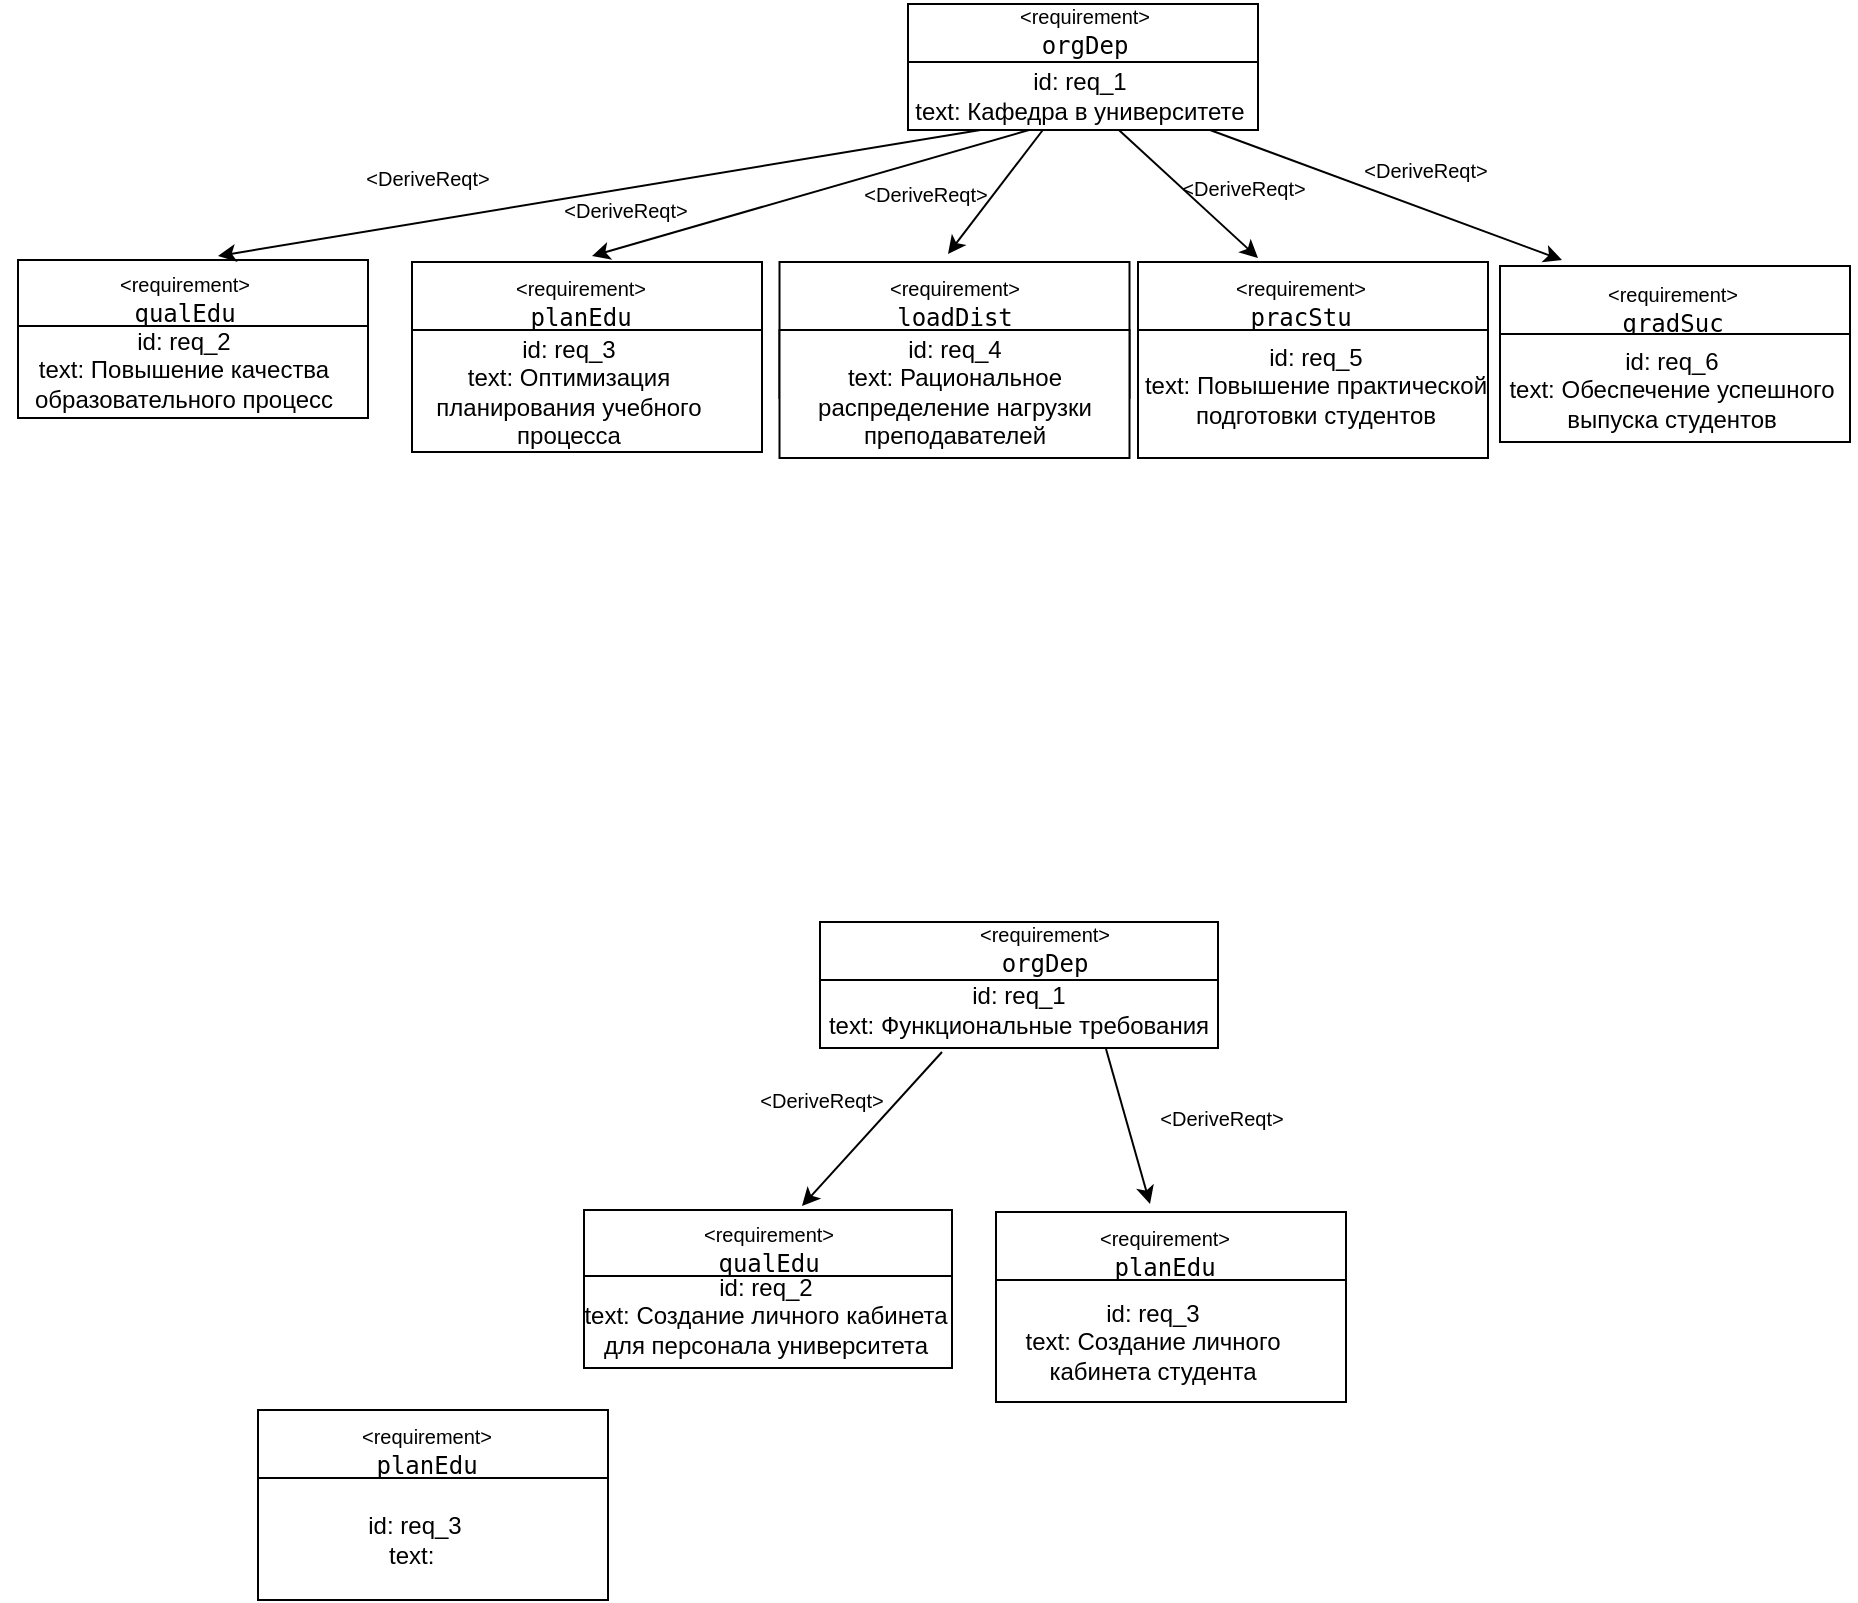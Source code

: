 <mxfile version="28.2.5">
  <diagram name="Страница — 1" id="s6hNpi6UIj9Zz_gJiDK7">
    <mxGraphModel dx="1569" dy="673" grid="0" gridSize="10" guides="1" tooltips="1" connect="1" arrows="1" fold="1" page="0" pageScale="1" pageWidth="827" pageHeight="1169" math="0" shadow="0">
      <root>
        <mxCell id="0" />
        <mxCell id="1" parent="0" />
        <mxCell id="D-G-Lrd-E9WRLLtAbxsh-1" value="" style="rounded=0;whiteSpace=wrap;html=1;" vertex="1" parent="1">
          <mxGeometry x="445" y="24" width="175" height="63" as="geometry" />
        </mxCell>
        <mxCell id="D-G-Lrd-E9WRLLtAbxsh-4" value="&lt;font style=&quot;font-size: 10px;&quot;&gt;&amp;lt;requirement&amp;gt;&lt;/font&gt;&lt;div&gt;&lt;code data-end=&quot;144&quot; data-start=&quot;136&quot;&gt;orgDep&lt;/code&gt;&lt;/div&gt;" style="text;html=1;align=center;verticalAlign=middle;whiteSpace=wrap;rounded=0;" vertex="1" parent="1">
          <mxGeometry x="500.75" y="27" width="65" height="19" as="geometry" />
        </mxCell>
        <mxCell id="D-G-Lrd-E9WRLLtAbxsh-5" value="" style="rounded=0;whiteSpace=wrap;html=1;" vertex="1" parent="1">
          <mxGeometry x="445" y="53" width="175" height="34" as="geometry" />
        </mxCell>
        <mxCell id="D-G-Lrd-E9WRLLtAbxsh-6" value="id: req_1&lt;div&gt;text: Кафедра в университете&lt;/div&gt;" style="text;html=1;align=center;verticalAlign=middle;whiteSpace=wrap;rounded=0;" vertex="1" parent="1">
          <mxGeometry x="411" y="55" width="240" height="30" as="geometry" />
        </mxCell>
        <mxCell id="D-G-Lrd-E9WRLLtAbxsh-19" value="" style="rounded=0;whiteSpace=wrap;html=1;" vertex="1" parent="1">
          <mxGeometry y="152" width="175" height="71" as="geometry" />
        </mxCell>
        <mxCell id="D-G-Lrd-E9WRLLtAbxsh-20" value="&lt;font style=&quot;font-size: 10px;&quot;&gt;&amp;lt;requirement&amp;gt;&lt;/font&gt;&lt;div&gt;&lt;code data-end=&quot;191&quot; data-start=&quot;182&quot;&gt;qualEdu&lt;/code&gt;&lt;/div&gt;" style="text;html=1;align=center;verticalAlign=middle;whiteSpace=wrap;rounded=0;" vertex="1" parent="1">
          <mxGeometry x="50.5" y="161" width="65" height="19" as="geometry" />
        </mxCell>
        <mxCell id="D-G-Lrd-E9WRLLtAbxsh-21" value="" style="rounded=0;whiteSpace=wrap;html=1;" vertex="1" parent="1">
          <mxGeometry y="185" width="175" height="46" as="geometry" />
        </mxCell>
        <mxCell id="D-G-Lrd-E9WRLLtAbxsh-22" value="id: req_2&lt;div&gt;text:&amp;nbsp;Повышение качества образовательного процесс&lt;br&gt;&lt;/div&gt;" style="text;html=1;align=center;verticalAlign=middle;whiteSpace=wrap;rounded=0;" vertex="1" parent="1">
          <mxGeometry x="-9" y="187" width="184" height="40.25" as="geometry" />
        </mxCell>
        <mxCell id="D-G-Lrd-E9WRLLtAbxsh-23" value="" style="rounded=0;whiteSpace=wrap;html=1;" vertex="1" parent="1">
          <mxGeometry x="197" y="153" width="175" height="68" as="geometry" />
        </mxCell>
        <mxCell id="D-G-Lrd-E9WRLLtAbxsh-24" value="&lt;font style=&quot;font-size: 10px;&quot;&gt;&amp;lt;requirement&amp;gt;&lt;/font&gt;&lt;div&gt;&lt;code data-end=&quot;239&quot; data-start=&quot;230&quot;&gt;planEdu&lt;/code&gt;&lt;/div&gt;" style="text;html=1;align=center;verticalAlign=middle;whiteSpace=wrap;rounded=0;" vertex="1" parent="1">
          <mxGeometry x="249" y="163" width="65" height="19" as="geometry" />
        </mxCell>
        <mxCell id="D-G-Lrd-E9WRLLtAbxsh-25" value="" style="rounded=0;whiteSpace=wrap;html=1;" vertex="1" parent="1">
          <mxGeometry x="197" y="187" width="175" height="61" as="geometry" />
        </mxCell>
        <mxCell id="D-G-Lrd-E9WRLLtAbxsh-26" value="id: req_3&lt;div&gt;text:&amp;nbsp;Оптимизация планирования учебного процесса&lt;/div&gt;" style="text;html=1;align=center;verticalAlign=middle;whiteSpace=wrap;rounded=0;" vertex="1" parent="1">
          <mxGeometry x="184" y="199.5" width="182.5" height="36" as="geometry" />
        </mxCell>
        <mxCell id="D-G-Lrd-E9WRLLtAbxsh-27" value="" style="rounded=0;whiteSpace=wrap;html=1;" vertex="1" parent="1">
          <mxGeometry x="380.75" y="153" width="175" height="68" as="geometry" />
        </mxCell>
        <mxCell id="D-G-Lrd-E9WRLLtAbxsh-28" value="&lt;font style=&quot;font-size: 10px;&quot;&gt;&amp;lt;requirement&amp;gt;&lt;/font&gt;&lt;div&gt;&lt;code data-end=&quot;286&quot; data-start=&quot;276&quot;&gt;loadDist&lt;/code&gt;&lt;/div&gt;" style="text;html=1;align=center;verticalAlign=middle;whiteSpace=wrap;rounded=0;" vertex="1" parent="1">
          <mxGeometry x="435.75" y="163" width="65" height="19" as="geometry" />
        </mxCell>
        <mxCell id="D-G-Lrd-E9WRLLtAbxsh-29" value="" style="rounded=0;whiteSpace=wrap;html=1;" vertex="1" parent="1">
          <mxGeometry x="380.75" y="187" width="175" height="64" as="geometry" />
        </mxCell>
        <mxCell id="D-G-Lrd-E9WRLLtAbxsh-30" value="id: req_4&lt;div&gt;text:&amp;nbsp;Рациональное распределение нагрузки преподавателей&lt;/div&gt;" style="text;html=1;align=center;verticalAlign=middle;whiteSpace=wrap;rounded=0;" vertex="1" parent="1">
          <mxGeometry x="375.5" y="202.5" width="184.5" height="30" as="geometry" />
        </mxCell>
        <mxCell id="D-G-Lrd-E9WRLLtAbxsh-31" value="" style="rounded=0;whiteSpace=wrap;html=1;" vertex="1" parent="1">
          <mxGeometry x="560" y="153" width="175" height="68" as="geometry" />
        </mxCell>
        <mxCell id="D-G-Lrd-E9WRLLtAbxsh-32" value="&lt;font style=&quot;font-size: 10px;&quot;&gt;&amp;lt;requirement&amp;gt;&lt;/font&gt;&lt;div&gt;&lt;code data-end=&quot;336&quot; data-start=&quot;327&quot;&gt;pracStu&lt;/code&gt;&lt;/div&gt;" style="text;html=1;align=center;verticalAlign=middle;whiteSpace=wrap;rounded=0;" vertex="1" parent="1">
          <mxGeometry x="609" y="163" width="65" height="19" as="geometry" />
        </mxCell>
        <mxCell id="D-G-Lrd-E9WRLLtAbxsh-33" value="" style="rounded=0;whiteSpace=wrap;html=1;" vertex="1" parent="1">
          <mxGeometry x="560" y="187" width="175" height="64" as="geometry" />
        </mxCell>
        <mxCell id="D-G-Lrd-E9WRLLtAbxsh-34" value="id: req_5&lt;div&gt;text:&amp;nbsp;Повышение практической подготовки студентов&lt;/div&gt;" style="text;html=1;align=center;verticalAlign=middle;whiteSpace=wrap;rounded=0;" vertex="1" parent="1">
          <mxGeometry x="557" y="199.5" width="184" height="30" as="geometry" />
        </mxCell>
        <mxCell id="D-G-Lrd-E9WRLLtAbxsh-35" value="" style="rounded=0;whiteSpace=wrap;html=1;" vertex="1" parent="1">
          <mxGeometry x="741" y="155" width="175" height="68" as="geometry" />
        </mxCell>
        <mxCell id="D-G-Lrd-E9WRLLtAbxsh-36" value="&lt;font style=&quot;font-size: 10px;&quot;&gt;&amp;lt;requirement&amp;gt;&lt;/font&gt;&lt;div&gt;&lt;code data-end=&quot;382&quot; data-start=&quot;373&quot;&gt;gradSuc&lt;/code&gt;&lt;/div&gt;" style="text;html=1;align=center;verticalAlign=middle;whiteSpace=wrap;rounded=0;" vertex="1" parent="1">
          <mxGeometry x="794.5" y="166" width="65" height="19" as="geometry" />
        </mxCell>
        <mxCell id="D-G-Lrd-E9WRLLtAbxsh-37" value="" style="rounded=0;whiteSpace=wrap;html=1;" vertex="1" parent="1">
          <mxGeometry x="741" y="189" width="175" height="54" as="geometry" />
        </mxCell>
        <mxCell id="D-G-Lrd-E9WRLLtAbxsh-38" value="id: req_6&lt;div&gt;text:&amp;nbsp;Обеспечение успешного выпуска студентов&lt;/div&gt;" style="text;html=1;align=center;verticalAlign=middle;whiteSpace=wrap;rounded=0;" vertex="1" parent="1">
          <mxGeometry x="735" y="197.5" width="184" height="38" as="geometry" />
        </mxCell>
        <mxCell id="D-G-Lrd-E9WRLLtAbxsh-59" style="edgeStyle=orthogonalEdgeStyle;rounded=0;orthogonalLoop=1;jettySize=auto;html=1;exitX=0.5;exitY=1;exitDx=0;exitDy=0;" edge="1" parent="1" source="D-G-Lrd-E9WRLLtAbxsh-22" target="D-G-Lrd-E9WRLLtAbxsh-22">
          <mxGeometry relative="1" as="geometry" />
        </mxCell>
        <mxCell id="D-G-Lrd-E9WRLLtAbxsh-64" value="" style="endArrow=classic;html=1;rounded=0;exitX=0.452;exitY=0.973;exitDx=0;exitDy=0;exitPerimeter=0;" edge="1" parent="1">
          <mxGeometry width="50" height="50" relative="1" as="geometry">
            <mxPoint x="481.23" y="87.0" as="sourcePoint" />
            <mxPoint x="100" y="150" as="targetPoint" />
          </mxGeometry>
        </mxCell>
        <mxCell id="D-G-Lrd-E9WRLLtAbxsh-65" value="" style="endArrow=classic;html=1;rounded=0;exitX=0.5;exitY=1;exitDx=0;exitDy=0;" edge="1" parent="1">
          <mxGeometry width="50" height="50" relative="1" as="geometry">
            <mxPoint x="505.5" y="87" as="sourcePoint" />
            <mxPoint x="287" y="150" as="targetPoint" />
          </mxGeometry>
        </mxCell>
        <mxCell id="D-G-Lrd-E9WRLLtAbxsh-66" value="" style="endArrow=classic;html=1;rounded=0;" edge="1" parent="1">
          <mxGeometry width="50" height="50" relative="1" as="geometry">
            <mxPoint x="512.41" y="87" as="sourcePoint" />
            <mxPoint x="465" y="149" as="targetPoint" />
          </mxGeometry>
        </mxCell>
        <mxCell id="D-G-Lrd-E9WRLLtAbxsh-67" value="" style="endArrow=classic;html=1;rounded=0;exitX=0.581;exitY=1.067;exitDx=0;exitDy=0;exitPerimeter=0;" edge="1" parent="1" source="D-G-Lrd-E9WRLLtAbxsh-6">
          <mxGeometry width="50" height="50" relative="1" as="geometry">
            <mxPoint x="487.41" y="362" as="sourcePoint" />
            <mxPoint x="620" y="151" as="targetPoint" />
          </mxGeometry>
        </mxCell>
        <mxCell id="D-G-Lrd-E9WRLLtAbxsh-68" value="" style="endArrow=classic;html=1;rounded=0;exitX=0.797;exitY=1.161;exitDx=0;exitDy=0;exitPerimeter=0;" edge="1" parent="1">
          <mxGeometry width="50" height="50" relative="1" as="geometry">
            <mxPoint x="596.0" y="87.0" as="sourcePoint" />
            <mxPoint x="772" y="152" as="targetPoint" />
          </mxGeometry>
        </mxCell>
        <mxCell id="D-G-Lrd-E9WRLLtAbxsh-69" value="&lt;font style=&quot;font-size: 10px;&quot;&gt;&amp;lt;DeriveReqt&amp;gt;&lt;/font&gt;" style="text;html=1;align=center;verticalAlign=middle;whiteSpace=wrap;rounded=0;" vertex="1" parent="1">
          <mxGeometry x="175" y="96" width="60" height="30" as="geometry" />
        </mxCell>
        <mxCell id="D-G-Lrd-E9WRLLtAbxsh-70" value="&lt;font style=&quot;font-size: 10px;&quot;&gt;&amp;lt;DeriveReqt&amp;gt;&lt;/font&gt;" style="text;html=1;align=center;verticalAlign=middle;whiteSpace=wrap;rounded=0;" vertex="1" parent="1">
          <mxGeometry x="583" y="101" width="60" height="30" as="geometry" />
        </mxCell>
        <mxCell id="D-G-Lrd-E9WRLLtAbxsh-71" value="&lt;font style=&quot;font-size: 10px;&quot;&gt;&amp;lt;DeriveReqt&amp;gt;&lt;/font&gt;" style="text;html=1;align=center;verticalAlign=middle;whiteSpace=wrap;rounded=0;" vertex="1" parent="1">
          <mxGeometry x="274" y="112" width="60" height="30" as="geometry" />
        </mxCell>
        <mxCell id="D-G-Lrd-E9WRLLtAbxsh-72" value="&lt;font style=&quot;font-size: 10px;&quot;&gt;&amp;lt;DeriveReqt&amp;gt;&lt;/font&gt;" style="text;html=1;align=center;verticalAlign=middle;whiteSpace=wrap;rounded=0;" vertex="1" parent="1">
          <mxGeometry x="674" y="92" width="60" height="30" as="geometry" />
        </mxCell>
        <mxCell id="D-G-Lrd-E9WRLLtAbxsh-73" value="&lt;font style=&quot;font-size: 10px;&quot;&gt;&amp;lt;DeriveReqt&amp;gt;&lt;/font&gt;" style="text;html=1;align=center;verticalAlign=middle;whiteSpace=wrap;rounded=0;" vertex="1" parent="1">
          <mxGeometry x="424" y="104" width="60" height="30" as="geometry" />
        </mxCell>
        <mxCell id="D-G-Lrd-E9WRLLtAbxsh-74" value="" style="rounded=0;whiteSpace=wrap;html=1;" vertex="1" parent="1">
          <mxGeometry x="401" y="483" width="199" height="63" as="geometry" />
        </mxCell>
        <mxCell id="D-G-Lrd-E9WRLLtAbxsh-75" value="&lt;font style=&quot;font-size: 10px;&quot;&gt;&amp;lt;requirement&amp;gt;&lt;/font&gt;&lt;div&gt;&lt;code data-end=&quot;144&quot; data-start=&quot;136&quot;&gt;orgDep&lt;/code&gt;&lt;/div&gt;" style="text;html=1;align=center;verticalAlign=middle;whiteSpace=wrap;rounded=0;" vertex="1" parent="1">
          <mxGeometry x="480.75" y="486" width="65" height="19" as="geometry" />
        </mxCell>
        <mxCell id="D-G-Lrd-E9WRLLtAbxsh-76" value="" style="rounded=0;whiteSpace=wrap;html=1;" vertex="1" parent="1">
          <mxGeometry x="401" y="512" width="199" height="34" as="geometry" />
        </mxCell>
        <mxCell id="D-G-Lrd-E9WRLLtAbxsh-77" value="id: req_1&lt;div&gt;text: Функциональные требования&lt;/div&gt;" style="text;html=1;align=center;verticalAlign=middle;whiteSpace=wrap;rounded=0;" vertex="1" parent="1">
          <mxGeometry x="401" y="512" width="199" height="30" as="geometry" />
        </mxCell>
        <mxCell id="D-G-Lrd-E9WRLLtAbxsh-78" value="" style="rounded=0;whiteSpace=wrap;html=1;" vertex="1" parent="1">
          <mxGeometry x="283" y="627" width="184" height="71" as="geometry" />
        </mxCell>
        <mxCell id="D-G-Lrd-E9WRLLtAbxsh-79" value="&lt;font style=&quot;font-size: 10px;&quot;&gt;&amp;lt;requirement&amp;gt;&lt;/font&gt;&lt;div&gt;&lt;code data-end=&quot;191&quot; data-start=&quot;182&quot;&gt;qualEdu&lt;/code&gt;&lt;/div&gt;" style="text;html=1;align=center;verticalAlign=middle;whiteSpace=wrap;rounded=0;" vertex="1" parent="1">
          <mxGeometry x="342.5" y="636" width="65" height="19" as="geometry" />
        </mxCell>
        <mxCell id="D-G-Lrd-E9WRLLtAbxsh-80" value="" style="rounded=0;whiteSpace=wrap;html=1;" vertex="1" parent="1">
          <mxGeometry x="283" y="660" width="184" height="46" as="geometry" />
        </mxCell>
        <mxCell id="D-G-Lrd-E9WRLLtAbxsh-81" value="id: req_2&lt;div&gt;text: Создание личного кабинета для персонала университета&lt;br&gt;&lt;/div&gt;" style="text;html=1;align=center;verticalAlign=middle;whiteSpace=wrap;rounded=0;" vertex="1" parent="1">
          <mxGeometry x="281" y="660" width="186" height="40.25" as="geometry" />
        </mxCell>
        <mxCell id="D-G-Lrd-E9WRLLtAbxsh-82" value="" style="rounded=0;whiteSpace=wrap;html=1;" vertex="1" parent="1">
          <mxGeometry x="489" y="628" width="175" height="68" as="geometry" />
        </mxCell>
        <mxCell id="D-G-Lrd-E9WRLLtAbxsh-83" value="&lt;font style=&quot;font-size: 10px;&quot;&gt;&amp;lt;requirement&amp;gt;&lt;/font&gt;&lt;div&gt;&lt;code data-end=&quot;239&quot; data-start=&quot;230&quot;&gt;planEdu&lt;/code&gt;&lt;/div&gt;" style="text;html=1;align=center;verticalAlign=middle;whiteSpace=wrap;rounded=0;" vertex="1" parent="1">
          <mxGeometry x="541" y="638" width="65" height="19" as="geometry" />
        </mxCell>
        <mxCell id="D-G-Lrd-E9WRLLtAbxsh-84" value="" style="rounded=0;whiteSpace=wrap;html=1;" vertex="1" parent="1">
          <mxGeometry x="489" y="662" width="175" height="61" as="geometry" />
        </mxCell>
        <mxCell id="D-G-Lrd-E9WRLLtAbxsh-85" value="id: req_3&lt;div&gt;text: Создание личного кабинета студента&lt;/div&gt;" style="text;html=1;align=center;verticalAlign=middle;whiteSpace=wrap;rounded=0;" vertex="1" parent="1">
          <mxGeometry x="476" y="674.5" width="182.5" height="36" as="geometry" />
        </mxCell>
        <mxCell id="D-G-Lrd-E9WRLLtAbxsh-98" style="edgeStyle=orthogonalEdgeStyle;rounded=0;orthogonalLoop=1;jettySize=auto;html=1;exitX=0.5;exitY=1;exitDx=0;exitDy=0;" edge="1" parent="1" source="D-G-Lrd-E9WRLLtAbxsh-81" target="D-G-Lrd-E9WRLLtAbxsh-81">
          <mxGeometry relative="1" as="geometry" />
        </mxCell>
        <mxCell id="D-G-Lrd-E9WRLLtAbxsh-99" value="" style="endArrow=classic;html=1;rounded=0;" edge="1" parent="1">
          <mxGeometry width="50" height="50" relative="1" as="geometry">
            <mxPoint x="462" y="548" as="sourcePoint" />
            <mxPoint x="392" y="625" as="targetPoint" />
          </mxGeometry>
        </mxCell>
        <mxCell id="D-G-Lrd-E9WRLLtAbxsh-100" value="" style="endArrow=classic;html=1;rounded=0;exitX=0.75;exitY=1;exitDx=0;exitDy=0;" edge="1" parent="1">
          <mxGeometry width="50" height="50" relative="1" as="geometry">
            <mxPoint x="544" y="546.5" as="sourcePoint" />
            <mxPoint x="566" y="624" as="targetPoint" />
          </mxGeometry>
        </mxCell>
        <mxCell id="D-G-Lrd-E9WRLLtAbxsh-104" value="&lt;font style=&quot;font-size: 10px;&quot;&gt;&amp;lt;DeriveReqt&amp;gt;&lt;/font&gt;" style="text;html=1;align=center;verticalAlign=middle;whiteSpace=wrap;rounded=0;" vertex="1" parent="1">
          <mxGeometry x="372" y="557" width="60" height="30" as="geometry" />
        </mxCell>
        <mxCell id="D-G-Lrd-E9WRLLtAbxsh-106" value="&lt;font style=&quot;font-size: 10px;&quot;&gt;&amp;lt;DeriveReqt&amp;gt;&lt;/font&gt;" style="text;html=1;align=center;verticalAlign=middle;whiteSpace=wrap;rounded=0;" vertex="1" parent="1">
          <mxGeometry x="572" y="566" width="60" height="30" as="geometry" />
        </mxCell>
        <mxCell id="D-G-Lrd-E9WRLLtAbxsh-109" value="" style="rounded=0;whiteSpace=wrap;html=1;" vertex="1" parent="1">
          <mxGeometry x="120" y="727" width="175" height="68" as="geometry" />
        </mxCell>
        <mxCell id="D-G-Lrd-E9WRLLtAbxsh-110" value="&lt;font style=&quot;font-size: 10px;&quot;&gt;&amp;lt;requirement&amp;gt;&lt;/font&gt;&lt;div&gt;&lt;code data-end=&quot;239&quot; data-start=&quot;230&quot;&gt;planEdu&lt;/code&gt;&lt;/div&gt;" style="text;html=1;align=center;verticalAlign=middle;whiteSpace=wrap;rounded=0;" vertex="1" parent="1">
          <mxGeometry x="172" y="737" width="65" height="19" as="geometry" />
        </mxCell>
        <mxCell id="D-G-Lrd-E9WRLLtAbxsh-111" value="" style="rounded=0;whiteSpace=wrap;html=1;" vertex="1" parent="1">
          <mxGeometry x="120" y="761" width="175" height="61" as="geometry" />
        </mxCell>
        <mxCell id="D-G-Lrd-E9WRLLtAbxsh-112" value="id: req_3&lt;div&gt;text:&amp;nbsp;&lt;/div&gt;" style="text;html=1;align=center;verticalAlign=middle;whiteSpace=wrap;rounded=0;" vertex="1" parent="1">
          <mxGeometry x="107" y="773.5" width="182.5" height="36" as="geometry" />
        </mxCell>
      </root>
    </mxGraphModel>
  </diagram>
</mxfile>
